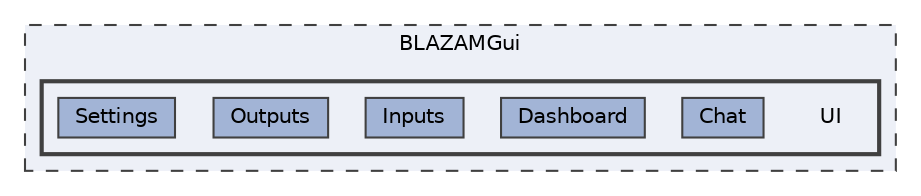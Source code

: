 digraph "BLAZAMGui/UI"
{
 // LATEX_PDF_SIZE
  bgcolor="transparent";
  edge [fontname=Helvetica,fontsize=10,labelfontname=Helvetica,labelfontsize=10];
  node [fontname=Helvetica,fontsize=10,shape=box,height=0.2,width=0.4];
  compound=true
  subgraph clusterdir_961ba6763a03833ba237253f58fd9d75 {
    graph [ bgcolor="#edf0f7", pencolor="grey25", label="BLAZAMGui", fontname=Helvetica,fontsize=10 style="filled,dashed", URL="dir_961ba6763a03833ba237253f58fd9d75.html",tooltip=""]
  subgraph clusterdir_7c0903f41229417aa73bd16cb43e617f {
    graph [ bgcolor="#edf0f7", pencolor="grey25", label="", fontname=Helvetica,fontsize=10 style="filled,bold", URL="dir_7c0903f41229417aa73bd16cb43e617f.html",tooltip=""]
    dir_7c0903f41229417aa73bd16cb43e617f [shape=plaintext, label="UI"];
  dir_6eb894afb0ef2cfdb2bffd502ab678fc [label="Chat", fillcolor="#a2b4d6", color="grey25", style="filled", URL="dir_6eb894afb0ef2cfdb2bffd502ab678fc.html",tooltip=""];
  dir_0d38d8b5e3f0c50bf2b9d11e410344c4 [label="Dashboard", fillcolor="#a2b4d6", color="grey25", style="filled", URL="dir_0d38d8b5e3f0c50bf2b9d11e410344c4.html",tooltip=""];
  dir_5b0f966f5d51d79e55fbe8fbb7a5e9cd [label="Inputs", fillcolor="#a2b4d6", color="grey25", style="filled", URL="dir_5b0f966f5d51d79e55fbe8fbb7a5e9cd.html",tooltip=""];
  dir_63cd36636729a07d9cd5c76fe2cd092d [label="Outputs", fillcolor="#a2b4d6", color="grey25", style="filled", URL="dir_63cd36636729a07d9cd5c76fe2cd092d.html",tooltip=""];
  dir_828ff3614759660d21ecb9e8b24cb18a [label="Settings", fillcolor="#a2b4d6", color="grey25", style="filled", URL="dir_828ff3614759660d21ecb9e8b24cb18a.html",tooltip=""];
  }
  }
}
